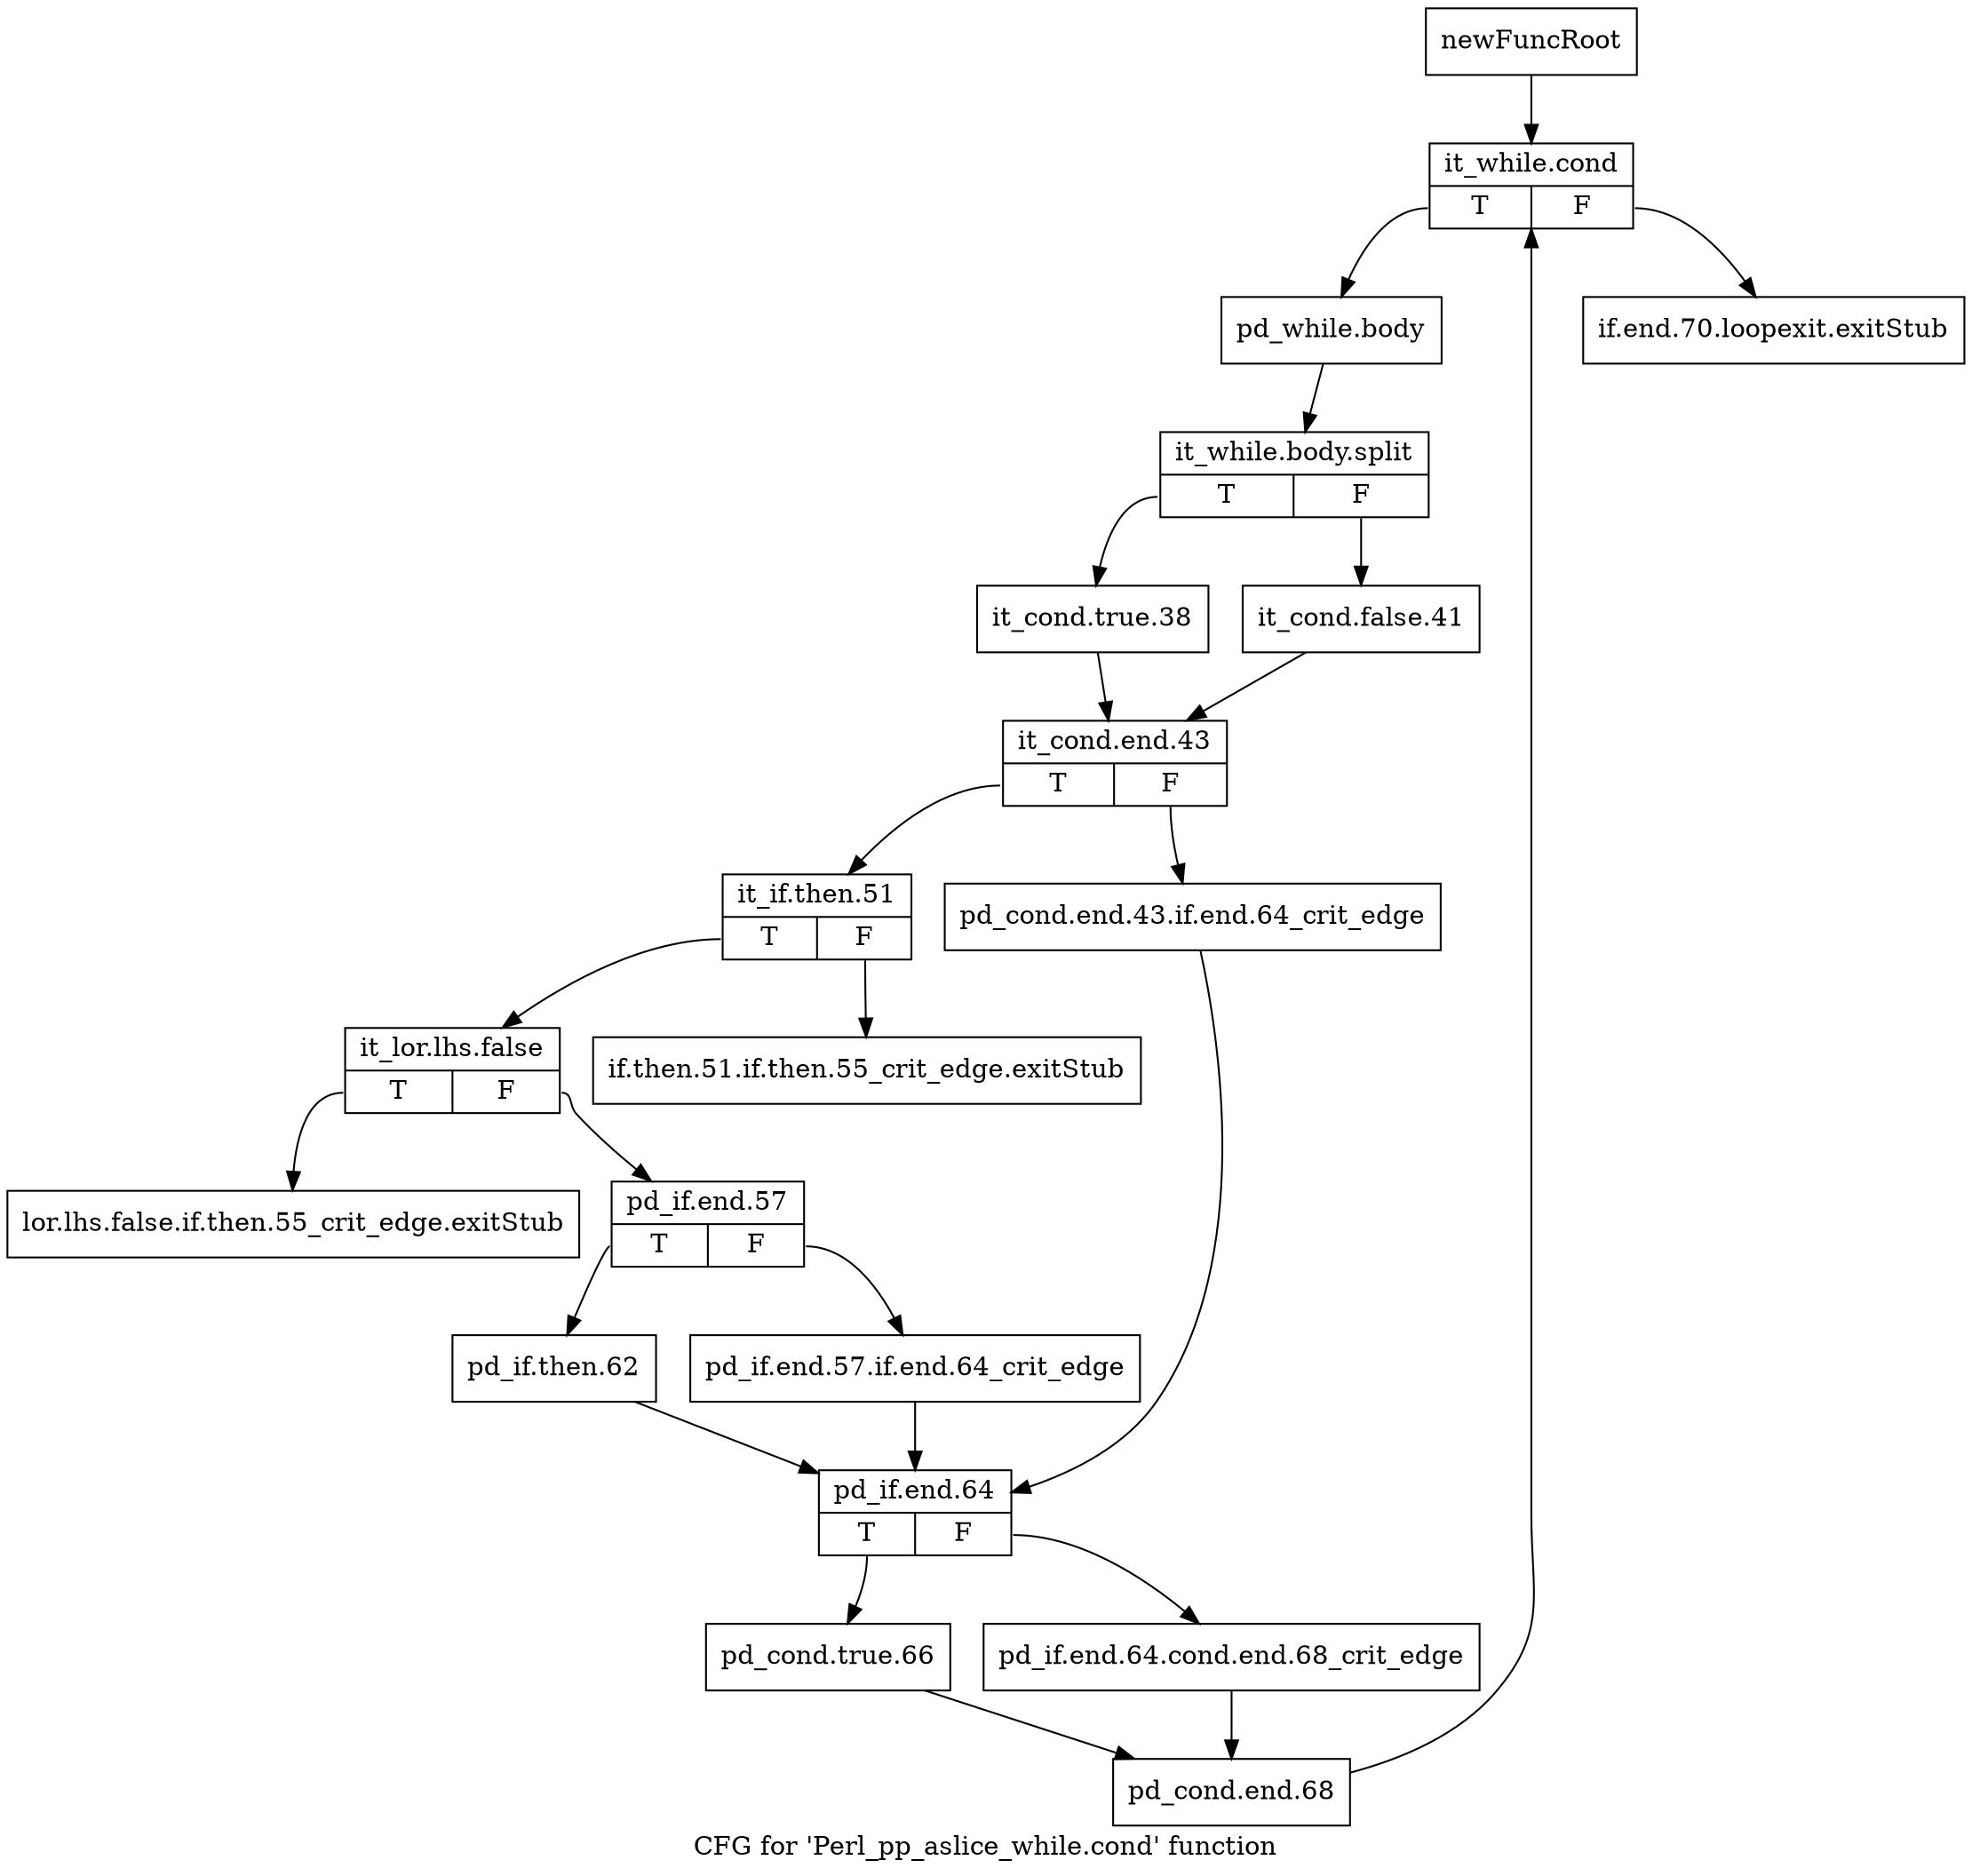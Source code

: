 digraph "CFG for 'Perl_pp_aslice_while.cond' function" {
	label="CFG for 'Perl_pp_aslice_while.cond' function";

	Node0x4e4ffc0 [shape=record,label="{newFuncRoot}"];
	Node0x4e4ffc0 -> Node0x4e50100;
	Node0x4e50010 [shape=record,label="{if.end.70.loopexit.exitStub}"];
	Node0x4e50060 [shape=record,label="{if.then.51.if.then.55_crit_edge.exitStub}"];
	Node0x4e500b0 [shape=record,label="{lor.lhs.false.if.then.55_crit_edge.exitStub}"];
	Node0x4e50100 [shape=record,label="{it_while.cond|{<s0>T|<s1>F}}"];
	Node0x4e50100:s0 -> Node0x4e50150;
	Node0x4e50100:s1 -> Node0x4e50010;
	Node0x4e50150 [shape=record,label="{pd_while.body}"];
	Node0x4e50150 -> Node0x66317b0;
	Node0x66317b0 [shape=record,label="{it_while.body.split|{<s0>T|<s1>F}}"];
	Node0x66317b0:s0 -> Node0x4e501f0;
	Node0x66317b0:s1 -> Node0x4e501a0;
	Node0x4e501a0 [shape=record,label="{it_cond.false.41}"];
	Node0x4e501a0 -> Node0x4e50240;
	Node0x4e501f0 [shape=record,label="{it_cond.true.38}"];
	Node0x4e501f0 -> Node0x4e50240;
	Node0x4e50240 [shape=record,label="{it_cond.end.43|{<s0>T|<s1>F}}"];
	Node0x4e50240:s0 -> Node0x4e502e0;
	Node0x4e50240:s1 -> Node0x4e50290;
	Node0x4e50290 [shape=record,label="{pd_cond.end.43.if.end.64_crit_edge}"];
	Node0x4e50290 -> Node0x4e50470;
	Node0x4e502e0 [shape=record,label="{it_if.then.51|{<s0>T|<s1>F}}"];
	Node0x4e502e0:s0 -> Node0x4e50330;
	Node0x4e502e0:s1 -> Node0x4e50060;
	Node0x4e50330 [shape=record,label="{it_lor.lhs.false|{<s0>T|<s1>F}}"];
	Node0x4e50330:s0 -> Node0x4e500b0;
	Node0x4e50330:s1 -> Node0x4e50380;
	Node0x4e50380 [shape=record,label="{pd_if.end.57|{<s0>T|<s1>F}}"];
	Node0x4e50380:s0 -> Node0x4e50420;
	Node0x4e50380:s1 -> Node0x4e503d0;
	Node0x4e503d0 [shape=record,label="{pd_if.end.57.if.end.64_crit_edge}"];
	Node0x4e503d0 -> Node0x4e50470;
	Node0x4e50420 [shape=record,label="{pd_if.then.62}"];
	Node0x4e50420 -> Node0x4e50470;
	Node0x4e50470 [shape=record,label="{pd_if.end.64|{<s0>T|<s1>F}}"];
	Node0x4e50470:s0 -> Node0x4e50510;
	Node0x4e50470:s1 -> Node0x4e504c0;
	Node0x4e504c0 [shape=record,label="{pd_if.end.64.cond.end.68_crit_edge}"];
	Node0x4e504c0 -> Node0x4e50560;
	Node0x4e50510 [shape=record,label="{pd_cond.true.66}"];
	Node0x4e50510 -> Node0x4e50560;
	Node0x4e50560 [shape=record,label="{pd_cond.end.68}"];
	Node0x4e50560 -> Node0x4e50100;
}

